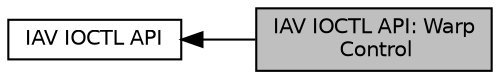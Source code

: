 digraph "IAV IOCTL API: Warp Control"
{
  bgcolor="transparent";
  edge [fontname="Helvetica",fontsize="10",labelfontname="Helvetica",labelfontsize="10"];
  node [fontname="Helvetica",fontsize="10",shape=box];
  rankdir=LR;
  Node2 [label="IAV IOCTL API",height=0.2,width=0.4,color="black",URL="$d5/d1d/group__iav-api.html",tooltip="IAV IOCTL API."];
  Node1 [label="IAV IOCTL API: Warp\l Control",height=0.2,width=0.4,color="black", fillcolor="grey75", style="filled", fontcolor="black",tooltip="IAV IOCTL API: WARP control ioctl, in file iav_ioctl.h."];
  Node2->Node1 [shape=plaintext, dir="back", style="solid"];
}
